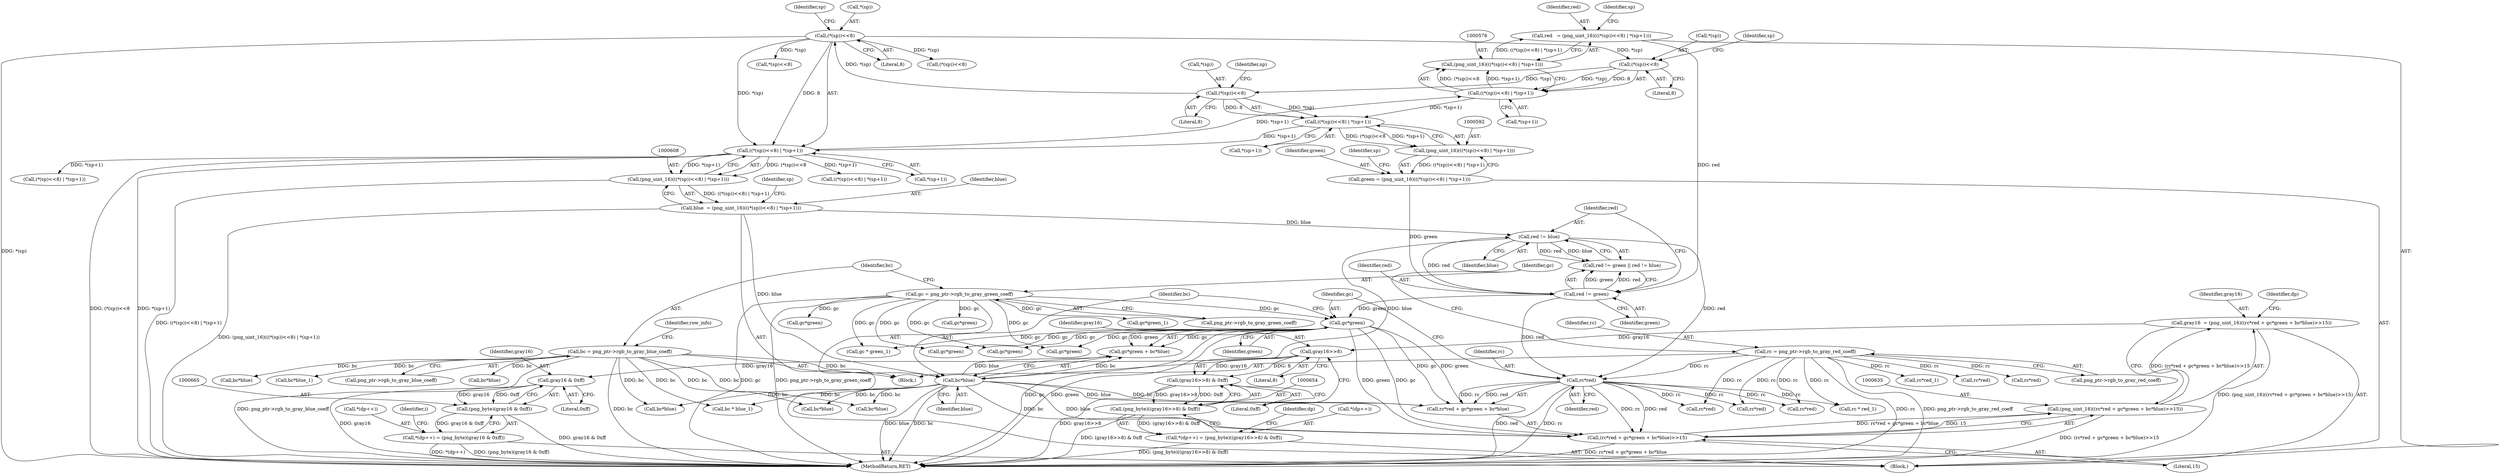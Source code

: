 digraph "1_Chrome_7f3d85b096f66870a15b37c2f40b219b2e292693_9@integer" {
"1000632" [label="(Call,gray16  = (png_uint_16)((rc*red + gc*green + bc*blue)>>15))"];
"1000634" [label="(Call,(png_uint_16)((rc*red + gc*green + bc*blue)>>15))"];
"1000636" [label="(Call,(rc*red + gc*green + bc*blue)>>15)"];
"1000638" [label="(Call,rc*red)"];
"1000127" [label="(Call,rc = png_ptr->rgb_to_gray_red_coeff)"];
"1000626" [label="(Call,red != blue)"];
"1000623" [label="(Call,red != green)"];
"1000573" [label="(Call,red   = (png_uint_16)(((*(sp))<<8) | *(sp+1)))"];
"1000575" [label="(Call,(png_uint_16)(((*(sp))<<8) | *(sp+1)))"];
"1000577" [label="(Call,((*(sp))<<8) | *(sp+1))"];
"1000578" [label="(Call,(*(sp))<<8)"];
"1000610" [label="(Call,(*(sp))<<8)"];
"1000594" [label="(Call,(*(sp))<<8)"];
"1000609" [label="(Call,((*(sp))<<8) | *(sp+1))"];
"1000593" [label="(Call,((*(sp))<<8) | *(sp+1))"];
"1000589" [label="(Call,green = (png_uint_16)(((*(sp))<<8) | *(sp+1)))"];
"1000591" [label="(Call,(png_uint_16)(((*(sp))<<8) | *(sp+1)))"];
"1000605" [label="(Call,blue  = (png_uint_16)(((*(sp))<<8) | *(sp+1)))"];
"1000607" [label="(Call,(png_uint_16)(((*(sp))<<8) | *(sp+1)))"];
"1000642" [label="(Call,gc*green)"];
"1000133" [label="(Call,gc = png_ptr->rgb_to_gray_green_coeff)"];
"1000645" [label="(Call,bc*blue)"];
"1000139" [label="(Call,bc = png_ptr->rgb_to_gray_blue_coeff)"];
"1000656" [label="(Call,gray16>>8)"];
"1000655" [label="(Call,(gray16>>8) & 0xff)"];
"1000653" [label="(Call,(png_byte)((gray16>>8) & 0xff))"];
"1000649" [label="(Call,*(dp++) = (png_byte)((gray16>>8) & 0xff))"];
"1000666" [label="(Call,gray16 & 0xff)"];
"1000664" [label="(Call,(png_byte)(gray16 & 0xff))"];
"1000660" [label="(Call,*(dp++) = (png_byte)(gray16 & 0xff))"];
"1000652" [label="(Identifier,dp)"];
"1000567" [label="(Identifier,i)"];
"1000660" [label="(Call,*(dp++) = (png_byte)(gray16 & 0xff))"];
"1000577" [label="(Call,((*(sp))<<8) | *(sp+1))"];
"1000598" [label="(Call,*(sp+1))"];
"1000614" [label="(Call,*(sp+1))"];
"1000666" [label="(Call,gray16 & 0xff)"];
"1000640" [label="(Identifier,red)"];
"1000498" [label="(Call,rc*red_1)"];
"1000668" [label="(Literal,0xff)"];
"1000769" [label="(Call,gc*green)"];
"1000134" [label="(Identifier,gc)"];
"1000595" [label="(Call,*(sp))"];
"1000594" [label="(Call,(*(sp))<<8)"];
"1000900" [label="(Call,(*(sp))<<8)"];
"1000657" [label="(Identifier,gray16)"];
"1000659" [label="(Literal,0xff)"];
"1001017" [label="(Call,rc * red_1)"];
"1000581" [label="(Literal,8)"];
"1000574" [label="(Identifier,red)"];
"1000661" [label="(Call,*(dp++))"];
"1000628" [label="(Identifier,blue)"];
"1000664" [label="(Call,(png_byte)(gray16 & 0xff))"];
"1000638" [label="(Call,rc*red)"];
"1000644" [label="(Identifier,green)"];
"1000133" [label="(Call,gc = png_ptr->rgb_to_gray_green_coeff)"];
"1000139" [label="(Call,bc = png_ptr->rgb_to_gray_blue_coeff)"];
"1000505" [label="(Call,bc*blue_1)"];
"1000609" [label="(Call,((*(sp))<<8) | *(sp+1))"];
"1000326" [label="(Call,bc*blue)"];
"1000633" [label="(Identifier,gray16)"];
"1000579" [label="(Call,*(sp))"];
"1000658" [label="(Literal,8)"];
"1000624" [label="(Identifier,red)"];
"1001110" [label="(Call,(*(sp)<<8) | *(sp+1))"];
"1000245" [label="(Call,gc*green)"];
"1000597" [label="(Literal,8)"];
"1000646" [label="(Identifier,bc)"];
"1000844" [label="(Call,gc*green)"];
"1000840" [label="(Call,rc*red)"];
"1000147" [label="(Identifier,row_info)"];
"1001178" [label="(Call,bc*blue)"];
"1000639" [label="(Identifier,rc)"];
"1000502" [label="(Call,gc*green_1)"];
"1000626" [label="(Call,red != blue)"];
"1001252" [label="(MethodReturn,RET)"];
"1000632" [label="(Call,gray16  = (png_uint_16)((rc*red + gc*green + bc*blue)>>15))"];
"1000568" [label="(Block,)"];
"1000584" [label="(Identifier,sp)"];
"1000591" [label="(Call,(png_uint_16)(((*(sp))<<8) | *(sp+1)))"];
"1000634" [label="(Call,(png_uint_16)((rc*red + gc*green + bc*blue)>>15))"];
"1000590" [label="(Identifier,green)"];
"1000573" [label="(Call,red   = (png_uint_16)(((*(sp))<<8) | *(sp+1)))"];
"1000575" [label="(Call,(png_uint_16)(((*(sp))<<8) | *(sp+1)))"];
"1000650" [label="(Call,*(dp++))"];
"1000241" [label="(Call,rc*red)"];
"1000140" [label="(Identifier,bc)"];
"1000641" [label="(Call,gc*green + bc*blue)"];
"1000319" [label="(Call,rc*red)"];
"1000603" [label="(Identifier,sp)"];
"1000622" [label="(Call,red != green || red != blue)"];
"1000637" [label="(Call,rc*red + gc*green + bc*blue)"];
"1001111" [label="(Call,*(sp)<<8)"];
"1000655" [label="(Call,(gray16>>8) & 0xff)"];
"1000772" [label="(Call,bc*blue)"];
"1000606" [label="(Identifier,blue)"];
"1000642" [label="(Call,gc*green)"];
"1000765" [label="(Call,rc*red)"];
"1000128" [label="(Identifier,rc)"];
"1000616" [label="(Identifier,sp)"];
"1000847" [label="(Call,bc*blue)"];
"1000323" [label="(Call,gc*green)"];
"1000605" [label="(Call,blue  = (png_uint_16)(((*(sp))<<8) | *(sp+1)))"];
"1000636" [label="(Call,(rc*red + gc*green + bc*blue)>>15)"];
"1000141" [label="(Call,png_ptr->rgb_to_gray_blue_coeff)"];
"1000129" [label="(Call,png_ptr->rgb_to_gray_red_coeff)"];
"1001024" [label="(Call,bc * blue_1)"];
"1000589" [label="(Call,green = (png_uint_16)(((*(sp))<<8) | *(sp+1)))"];
"1000610" [label="(Call,(*(sp))<<8)"];
"1000667" [label="(Identifier,gray16)"];
"1000248" [label="(Call,bc*blue)"];
"1000643" [label="(Identifier,gc)"];
"1001021" [label="(Call,gc * green_1)"];
"1000611" [label="(Call,*(sp))"];
"1000625" [label="(Identifier,green)"];
"1001171" [label="(Call,rc*red)"];
"1000649" [label="(Call,*(dp++) = (png_byte)((gray16>>8) & 0xff))"];
"1000627" [label="(Identifier,red)"];
"1000127" [label="(Call,rc = png_ptr->rgb_to_gray_red_coeff)"];
"1000587" [label="(Identifier,sp)"];
"1000125" [label="(Block,)"];
"1000663" [label="(Identifier,dp)"];
"1000619" [label="(Identifier,sp)"];
"1001175" [label="(Call,gc*green)"];
"1000135" [label="(Call,png_ptr->rgb_to_gray_green_coeff)"];
"1000656" [label="(Call,gray16>>8)"];
"1000645" [label="(Call,bc*blue)"];
"1000600" [label="(Identifier,sp)"];
"1000653" [label="(Call,(png_byte)((gray16>>8) & 0xff))"];
"1000899" [label="(Call,((*(sp))<<8) | *(sp+1))"];
"1000613" [label="(Literal,8)"];
"1000623" [label="(Call,red != green)"];
"1000607" [label="(Call,(png_uint_16)(((*(sp))<<8) | *(sp+1)))"];
"1000648" [label="(Literal,15)"];
"1000593" [label="(Call,((*(sp))<<8) | *(sp+1))"];
"1000647" [label="(Identifier,blue)"];
"1000578" [label="(Call,(*(sp))<<8)"];
"1000582" [label="(Call,*(sp+1))"];
"1000632" -> "1000568"  [label="AST: "];
"1000632" -> "1000634"  [label="CFG: "];
"1000633" -> "1000632"  [label="AST: "];
"1000634" -> "1000632"  [label="AST: "];
"1000652" -> "1000632"  [label="CFG: "];
"1000632" -> "1001252"  [label="DDG: (png_uint_16)((rc*red + gc*green + bc*blue)>>15)"];
"1000634" -> "1000632"  [label="DDG: (rc*red + gc*green + bc*blue)>>15"];
"1000632" -> "1000656"  [label="DDG: gray16"];
"1000634" -> "1000636"  [label="CFG: "];
"1000635" -> "1000634"  [label="AST: "];
"1000636" -> "1000634"  [label="AST: "];
"1000634" -> "1001252"  [label="DDG: (rc*red + gc*green + bc*blue)>>15"];
"1000636" -> "1000634"  [label="DDG: rc*red + gc*green + bc*blue"];
"1000636" -> "1000634"  [label="DDG: 15"];
"1000636" -> "1000648"  [label="CFG: "];
"1000637" -> "1000636"  [label="AST: "];
"1000648" -> "1000636"  [label="AST: "];
"1000636" -> "1001252"  [label="DDG: rc*red + gc*green + bc*blue"];
"1000638" -> "1000636"  [label="DDG: rc"];
"1000638" -> "1000636"  [label="DDG: red"];
"1000642" -> "1000636"  [label="DDG: gc"];
"1000642" -> "1000636"  [label="DDG: green"];
"1000645" -> "1000636"  [label="DDG: bc"];
"1000645" -> "1000636"  [label="DDG: blue"];
"1000638" -> "1000637"  [label="AST: "];
"1000638" -> "1000640"  [label="CFG: "];
"1000639" -> "1000638"  [label="AST: "];
"1000640" -> "1000638"  [label="AST: "];
"1000643" -> "1000638"  [label="CFG: "];
"1000638" -> "1001252"  [label="DDG: rc"];
"1000638" -> "1001252"  [label="DDG: red"];
"1000638" -> "1000637"  [label="DDG: rc"];
"1000638" -> "1000637"  [label="DDG: red"];
"1000127" -> "1000638"  [label="DDG: rc"];
"1000626" -> "1000638"  [label="DDG: red"];
"1000623" -> "1000638"  [label="DDG: red"];
"1000638" -> "1000765"  [label="DDG: rc"];
"1000638" -> "1000840"  [label="DDG: rc"];
"1000638" -> "1001017"  [label="DDG: rc"];
"1000638" -> "1001171"  [label="DDG: rc"];
"1000127" -> "1000125"  [label="AST: "];
"1000127" -> "1000129"  [label="CFG: "];
"1000128" -> "1000127"  [label="AST: "];
"1000129" -> "1000127"  [label="AST: "];
"1000134" -> "1000127"  [label="CFG: "];
"1000127" -> "1001252"  [label="DDG: png_ptr->rgb_to_gray_red_coeff"];
"1000127" -> "1001252"  [label="DDG: rc"];
"1000127" -> "1000241"  [label="DDG: rc"];
"1000127" -> "1000319"  [label="DDG: rc"];
"1000127" -> "1000498"  [label="DDG: rc"];
"1000127" -> "1000765"  [label="DDG: rc"];
"1000127" -> "1000840"  [label="DDG: rc"];
"1000127" -> "1001017"  [label="DDG: rc"];
"1000127" -> "1001171"  [label="DDG: rc"];
"1000626" -> "1000622"  [label="AST: "];
"1000626" -> "1000628"  [label="CFG: "];
"1000627" -> "1000626"  [label="AST: "];
"1000628" -> "1000626"  [label="AST: "];
"1000622" -> "1000626"  [label="CFG: "];
"1000626" -> "1000622"  [label="DDG: red"];
"1000626" -> "1000622"  [label="DDG: blue"];
"1000623" -> "1000626"  [label="DDG: red"];
"1000605" -> "1000626"  [label="DDG: blue"];
"1000626" -> "1000645"  [label="DDG: blue"];
"1000623" -> "1000622"  [label="AST: "];
"1000623" -> "1000625"  [label="CFG: "];
"1000624" -> "1000623"  [label="AST: "];
"1000625" -> "1000623"  [label="AST: "];
"1000627" -> "1000623"  [label="CFG: "];
"1000622" -> "1000623"  [label="CFG: "];
"1000623" -> "1000622"  [label="DDG: red"];
"1000623" -> "1000622"  [label="DDG: green"];
"1000573" -> "1000623"  [label="DDG: red"];
"1000589" -> "1000623"  [label="DDG: green"];
"1000623" -> "1000642"  [label="DDG: green"];
"1000573" -> "1000568"  [label="AST: "];
"1000573" -> "1000575"  [label="CFG: "];
"1000574" -> "1000573"  [label="AST: "];
"1000575" -> "1000573"  [label="AST: "];
"1000587" -> "1000573"  [label="CFG: "];
"1000575" -> "1000573"  [label="DDG: ((*(sp))<<8) | *(sp+1)"];
"1000575" -> "1000577"  [label="CFG: "];
"1000576" -> "1000575"  [label="AST: "];
"1000577" -> "1000575"  [label="AST: "];
"1000577" -> "1000575"  [label="DDG: (*(sp))<<8"];
"1000577" -> "1000575"  [label="DDG: *(sp+1)"];
"1000577" -> "1000582"  [label="CFG: "];
"1000578" -> "1000577"  [label="AST: "];
"1000582" -> "1000577"  [label="AST: "];
"1000578" -> "1000577"  [label="DDG: *(sp)"];
"1000578" -> "1000577"  [label="DDG: 8"];
"1000609" -> "1000577"  [label="DDG: *(sp+1)"];
"1000577" -> "1000593"  [label="DDG: *(sp+1)"];
"1000578" -> "1000581"  [label="CFG: "];
"1000579" -> "1000578"  [label="AST: "];
"1000581" -> "1000578"  [label="AST: "];
"1000584" -> "1000578"  [label="CFG: "];
"1000610" -> "1000578"  [label="DDG: *(sp)"];
"1000578" -> "1000594"  [label="DDG: *(sp)"];
"1000610" -> "1000609"  [label="AST: "];
"1000610" -> "1000613"  [label="CFG: "];
"1000611" -> "1000610"  [label="AST: "];
"1000613" -> "1000610"  [label="AST: "];
"1000616" -> "1000610"  [label="CFG: "];
"1000610" -> "1001252"  [label="DDG: *(sp)"];
"1000610" -> "1000609"  [label="DDG: *(sp)"];
"1000610" -> "1000609"  [label="DDG: 8"];
"1000594" -> "1000610"  [label="DDG: *(sp)"];
"1000610" -> "1000900"  [label="DDG: *(sp)"];
"1000610" -> "1001111"  [label="DDG: *(sp)"];
"1000594" -> "1000593"  [label="AST: "];
"1000594" -> "1000597"  [label="CFG: "];
"1000595" -> "1000594"  [label="AST: "];
"1000597" -> "1000594"  [label="AST: "];
"1000600" -> "1000594"  [label="CFG: "];
"1000594" -> "1000593"  [label="DDG: *(sp)"];
"1000594" -> "1000593"  [label="DDG: 8"];
"1000609" -> "1000607"  [label="AST: "];
"1000609" -> "1000614"  [label="CFG: "];
"1000614" -> "1000609"  [label="AST: "];
"1000607" -> "1000609"  [label="CFG: "];
"1000609" -> "1001252"  [label="DDG: *(sp+1)"];
"1000609" -> "1001252"  [label="DDG: (*(sp))<<8"];
"1000609" -> "1000607"  [label="DDG: (*(sp))<<8"];
"1000609" -> "1000607"  [label="DDG: *(sp+1)"];
"1000593" -> "1000609"  [label="DDG: *(sp+1)"];
"1000609" -> "1000899"  [label="DDG: *(sp+1)"];
"1000609" -> "1001110"  [label="DDG: *(sp+1)"];
"1000593" -> "1000591"  [label="AST: "];
"1000593" -> "1000598"  [label="CFG: "];
"1000598" -> "1000593"  [label="AST: "];
"1000591" -> "1000593"  [label="CFG: "];
"1000593" -> "1000591"  [label="DDG: (*(sp))<<8"];
"1000593" -> "1000591"  [label="DDG: *(sp+1)"];
"1000589" -> "1000568"  [label="AST: "];
"1000589" -> "1000591"  [label="CFG: "];
"1000590" -> "1000589"  [label="AST: "];
"1000591" -> "1000589"  [label="AST: "];
"1000603" -> "1000589"  [label="CFG: "];
"1000591" -> "1000589"  [label="DDG: ((*(sp))<<8) | *(sp+1)"];
"1000592" -> "1000591"  [label="AST: "];
"1000605" -> "1000568"  [label="AST: "];
"1000605" -> "1000607"  [label="CFG: "];
"1000606" -> "1000605"  [label="AST: "];
"1000607" -> "1000605"  [label="AST: "];
"1000619" -> "1000605"  [label="CFG: "];
"1000605" -> "1001252"  [label="DDG: (png_uint_16)(((*(sp))<<8) | *(sp+1))"];
"1000607" -> "1000605"  [label="DDG: ((*(sp))<<8) | *(sp+1)"];
"1000605" -> "1000645"  [label="DDG: blue"];
"1000608" -> "1000607"  [label="AST: "];
"1000607" -> "1001252"  [label="DDG: ((*(sp))<<8) | *(sp+1)"];
"1000642" -> "1000641"  [label="AST: "];
"1000642" -> "1000644"  [label="CFG: "];
"1000643" -> "1000642"  [label="AST: "];
"1000644" -> "1000642"  [label="AST: "];
"1000646" -> "1000642"  [label="CFG: "];
"1000642" -> "1001252"  [label="DDG: gc"];
"1000642" -> "1001252"  [label="DDG: green"];
"1000642" -> "1000637"  [label="DDG: gc"];
"1000642" -> "1000637"  [label="DDG: green"];
"1000642" -> "1000641"  [label="DDG: gc"];
"1000642" -> "1000641"  [label="DDG: green"];
"1000133" -> "1000642"  [label="DDG: gc"];
"1000642" -> "1000769"  [label="DDG: gc"];
"1000642" -> "1000844"  [label="DDG: gc"];
"1000642" -> "1001021"  [label="DDG: gc"];
"1000642" -> "1001175"  [label="DDG: gc"];
"1000133" -> "1000125"  [label="AST: "];
"1000133" -> "1000135"  [label="CFG: "];
"1000134" -> "1000133"  [label="AST: "];
"1000135" -> "1000133"  [label="AST: "];
"1000140" -> "1000133"  [label="CFG: "];
"1000133" -> "1001252"  [label="DDG: gc"];
"1000133" -> "1001252"  [label="DDG: png_ptr->rgb_to_gray_green_coeff"];
"1000133" -> "1000245"  [label="DDG: gc"];
"1000133" -> "1000323"  [label="DDG: gc"];
"1000133" -> "1000502"  [label="DDG: gc"];
"1000133" -> "1000769"  [label="DDG: gc"];
"1000133" -> "1000844"  [label="DDG: gc"];
"1000133" -> "1001021"  [label="DDG: gc"];
"1000133" -> "1001175"  [label="DDG: gc"];
"1000645" -> "1000641"  [label="AST: "];
"1000645" -> "1000647"  [label="CFG: "];
"1000646" -> "1000645"  [label="AST: "];
"1000647" -> "1000645"  [label="AST: "];
"1000641" -> "1000645"  [label="CFG: "];
"1000645" -> "1001252"  [label="DDG: bc"];
"1000645" -> "1001252"  [label="DDG: blue"];
"1000645" -> "1000637"  [label="DDG: bc"];
"1000645" -> "1000637"  [label="DDG: blue"];
"1000645" -> "1000641"  [label="DDG: bc"];
"1000645" -> "1000641"  [label="DDG: blue"];
"1000139" -> "1000645"  [label="DDG: bc"];
"1000645" -> "1000772"  [label="DDG: bc"];
"1000645" -> "1000847"  [label="DDG: bc"];
"1000645" -> "1001024"  [label="DDG: bc"];
"1000645" -> "1001178"  [label="DDG: bc"];
"1000139" -> "1000125"  [label="AST: "];
"1000139" -> "1000141"  [label="CFG: "];
"1000140" -> "1000139"  [label="AST: "];
"1000141" -> "1000139"  [label="AST: "];
"1000147" -> "1000139"  [label="CFG: "];
"1000139" -> "1001252"  [label="DDG: png_ptr->rgb_to_gray_blue_coeff"];
"1000139" -> "1001252"  [label="DDG: bc"];
"1000139" -> "1000248"  [label="DDG: bc"];
"1000139" -> "1000326"  [label="DDG: bc"];
"1000139" -> "1000505"  [label="DDG: bc"];
"1000139" -> "1000772"  [label="DDG: bc"];
"1000139" -> "1000847"  [label="DDG: bc"];
"1000139" -> "1001024"  [label="DDG: bc"];
"1000139" -> "1001178"  [label="DDG: bc"];
"1000656" -> "1000655"  [label="AST: "];
"1000656" -> "1000658"  [label="CFG: "];
"1000657" -> "1000656"  [label="AST: "];
"1000658" -> "1000656"  [label="AST: "];
"1000659" -> "1000656"  [label="CFG: "];
"1000656" -> "1000655"  [label="DDG: gray16"];
"1000656" -> "1000655"  [label="DDG: 8"];
"1000656" -> "1000666"  [label="DDG: gray16"];
"1000655" -> "1000653"  [label="AST: "];
"1000655" -> "1000659"  [label="CFG: "];
"1000659" -> "1000655"  [label="AST: "];
"1000653" -> "1000655"  [label="CFG: "];
"1000655" -> "1001252"  [label="DDG: gray16>>8"];
"1000655" -> "1000653"  [label="DDG: gray16>>8"];
"1000655" -> "1000653"  [label="DDG: 0xff"];
"1000653" -> "1000649"  [label="AST: "];
"1000654" -> "1000653"  [label="AST: "];
"1000649" -> "1000653"  [label="CFG: "];
"1000653" -> "1001252"  [label="DDG: (gray16>>8) & 0xff"];
"1000653" -> "1000649"  [label="DDG: (gray16>>8) & 0xff"];
"1000649" -> "1000568"  [label="AST: "];
"1000650" -> "1000649"  [label="AST: "];
"1000663" -> "1000649"  [label="CFG: "];
"1000649" -> "1001252"  [label="DDG: (png_byte)((gray16>>8) & 0xff)"];
"1000666" -> "1000664"  [label="AST: "];
"1000666" -> "1000668"  [label="CFG: "];
"1000667" -> "1000666"  [label="AST: "];
"1000668" -> "1000666"  [label="AST: "];
"1000664" -> "1000666"  [label="CFG: "];
"1000666" -> "1001252"  [label="DDG: gray16"];
"1000666" -> "1000664"  [label="DDG: gray16"];
"1000666" -> "1000664"  [label="DDG: 0xff"];
"1000664" -> "1000660"  [label="AST: "];
"1000665" -> "1000664"  [label="AST: "];
"1000660" -> "1000664"  [label="CFG: "];
"1000664" -> "1001252"  [label="DDG: gray16 & 0xff"];
"1000664" -> "1000660"  [label="DDG: gray16 & 0xff"];
"1000660" -> "1000568"  [label="AST: "];
"1000661" -> "1000660"  [label="AST: "];
"1000567" -> "1000660"  [label="CFG: "];
"1000660" -> "1001252"  [label="DDG: (png_byte)(gray16 & 0xff)"];
"1000660" -> "1001252"  [label="DDG: *(dp++)"];
}
